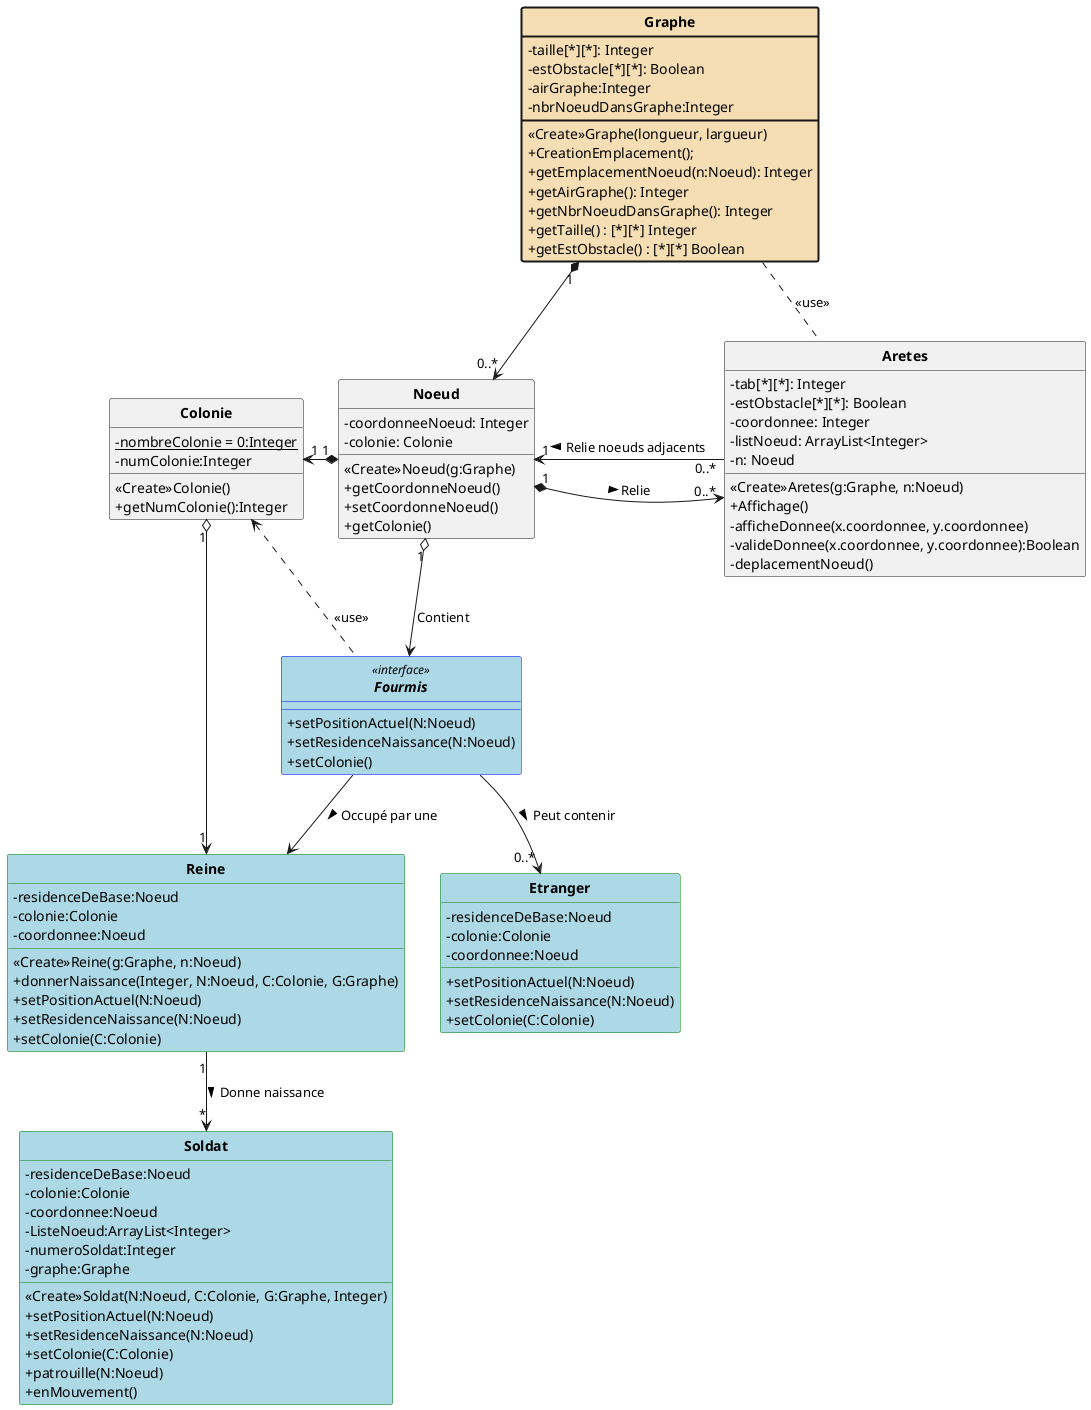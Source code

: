 @startuml
'https://plantuml.com/class-diagram

skinparam style strictuml
skinparam classAttributeIconSize 0
skinparam classFontStyle Bold
hide enum methods

class Graphe #back:Wheat;line.bold {
    -taille[*][*]: Integer
    -estObstacle[*][*]: Boolean
    -airGraphe:Integer
    -nbrNoeudDansGraphe:Integer

    <<Create>>Graphe(longueur, largueur)
    +CreationEmplacement();
    +getEmplacementNoeud(n:Noeud): Integer
    +getAirGraphe(): Integer
    +getNbrNoeudDansGraphe(): Integer
    +getTaille() : [*][*] Integer
    +getEstObstacle() : [*][*] Boolean
}

class Noeud{
    -coordonneeNoeud: Integer
    -colonie: Colonie

    <<Create>>Noeud(g:Graphe)
    +getCoordonneNoeud()
    +setCoordonneNoeud()
    +getColonie()
}

class Aretes {
    -tab[*][*]: Integer
    -estObstacle[*][*]: Boolean
    -coordonnee: Integer
    -listNoeud: ArrayList<Integer>
    -n: Noeud

    <<Create>>Aretes(g:Graphe, n:Noeud)
    +Affichage()
    -afficheDonnee(x.coordonnee, y.coordonnee)
    -valideDonnee(x.coordonnee, y.coordonnee):Boolean
    -deplacementNoeud()
}

class Colonie {
    -{static} nombreColonie = 0:Integer
    -numColonie:Integer
    <<Create>>Colonie()
    +getNumColonie():Integer
}

interface Fourmis <<interface>> #lightblue;line:blue {
    +setPositionActuel(N:Noeud)
    +setResidenceNaissance(N:Noeud)
    +setColonie()
}
class Reine #lightblue;line:green {
    -residenceDeBase:Noeud
    -colonie:Colonie
    -coordonnee:Noeud

    <<Create>>Reine(g:Graphe, n:Noeud)
    +donnerNaissance(Integer, N:Noeud, C:Colonie, G:Graphe)
    +setPositionActuel(N:Noeud)
    +setResidenceNaissance(N:Noeud)
    +setColonie(C:Colonie)
}

class Soldat #lightblue;line:green {
    -residenceDeBase:Noeud
    -colonie:Colonie
    -coordonnee:Noeud
    -ListeNoeud:ArrayList<Integer>
    -numeroSoldat:Integer
    -graphe:Graphe

    <<Create>>Soldat(N:Noeud, C:Colonie, G:Graphe, Integer)
    +setPositionActuel(N:Noeud)
    +setResidenceNaissance(N:Noeud)
    +setColonie(C:Colonie)
    +patrouille(N:Noeud)
    +enMouvement()
}

class Etranger #lightblue;line:green{
    -residenceDeBase:Noeud
    -colonie:Colonie
    -coordonnee:Noeud

    +setPositionActuel(N:Noeud)
    +setResidenceNaissance(N:Noeud)
    +setColonie(C:Colonie)
}


Graphe "1" *--> "0..*" Noeud

Noeud "\n1" *-> "0..*" Aretes : \n Relie  >
Aretes "0..*" -> "1" Noeud : Relie noeuds adjacents >

Graphe .. Aretes : <<use>>
Noeud "1" *-left> "1" Colonie
Colonie <.. Fourmis : <<use>>
Reine "1" <-lefto "1" Colonie
Noeud "1" o--> Fourmis : Contient
Fourmis --> Reine : Occupé par une >
Fourmis --> "\t\t0..*" Etranger : Peut contenir >
Reine "1" --> "*" Soldat : Donne naissance >

@enduml